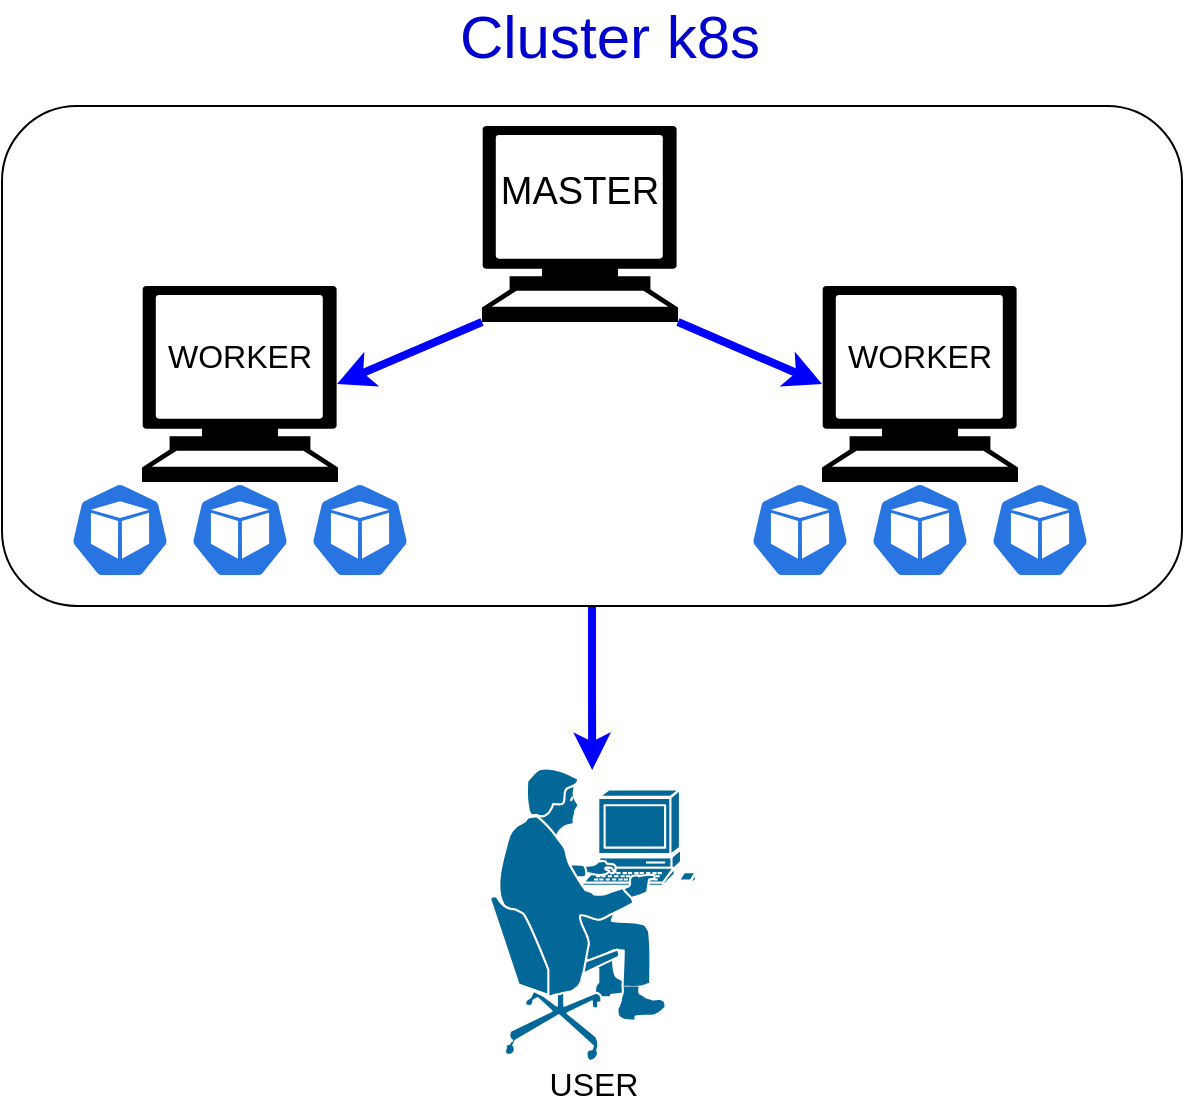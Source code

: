 <mxfile version="14.4.7" type="github">
  <diagram id="gvjj1tVjjI1yKPShJQQQ" name="Page-1">
    <mxGraphModel dx="946" dy="537" grid="1" gridSize="10" guides="1" tooltips="1" connect="1" arrows="1" fold="1" page="1" pageScale="1" pageWidth="827" pageHeight="1169" math="0" shadow="0">
      <root>
        <mxCell id="0" />
        <mxCell id="1" parent="0" />
        <mxCell id="-rqV6nJy0CtMbPxO1fcB-26" style="edgeStyle=orthogonalEdgeStyle;rounded=0;orthogonalLoop=1;jettySize=auto;html=1;exitX=0.5;exitY=1;exitDx=0;exitDy=0;strokeColor=#0000FF;strokeWidth=4;fontSize=19;fontColor=#000000;" edge="1" parent="1" source="-rqV6nJy0CtMbPxO1fcB-5">
          <mxGeometry relative="1" as="geometry">
            <mxPoint x="405.1" y="432" as="targetPoint" />
          </mxGeometry>
        </mxCell>
        <mxCell id="-rqV6nJy0CtMbPxO1fcB-5" value="" style="rounded=1;whiteSpace=wrap;html=1;shadow=0;glass=0;sketch=0;fillColor=none;" vertex="1" parent="1">
          <mxGeometry x="110" y="100" width="590" height="250" as="geometry" />
        </mxCell>
        <mxCell id="-rqV6nJy0CtMbPxO1fcB-1" value="" style="shape=mxgraph.signs.tech.computer;html=1;pointerEvents=1;fillColor=#000000;strokeColor=none;verticalLabelPosition=bottom;verticalAlign=top;align=center;" vertex="1" parent="1">
          <mxGeometry x="180" y="190" width="98" height="98" as="geometry" />
        </mxCell>
        <mxCell id="-rqV6nJy0CtMbPxO1fcB-2" value="" style="shape=mxgraph.signs.tech.computer;html=1;pointerEvents=1;fillColor=#000000;strokeColor=none;verticalLabelPosition=bottom;verticalAlign=top;align=center;" vertex="1" parent="1">
          <mxGeometry x="350" y="110" width="98" height="98" as="geometry" />
        </mxCell>
        <mxCell id="-rqV6nJy0CtMbPxO1fcB-3" value="" style="shape=mxgraph.signs.tech.computer;html=1;pointerEvents=1;fillColor=#000000;strokeColor=none;verticalLabelPosition=bottom;verticalAlign=top;align=center;" vertex="1" parent="1">
          <mxGeometry x="520" y="190" width="98" height="98" as="geometry" />
        </mxCell>
        <mxCell id="-rqV6nJy0CtMbPxO1fcB-7" value="Cluster k8s" style="text;html=1;strokeColor=none;fillColor=none;align=center;verticalAlign=middle;whiteSpace=wrap;rounded=0;shadow=0;glass=0;sketch=0;fontSize=30;fontColor=#0000CC;" vertex="1" parent="1">
          <mxGeometry x="336" y="50" width="156" height="30" as="geometry" />
        </mxCell>
        <mxCell id="-rqV6nJy0CtMbPxO1fcB-8" value="MASTER" style="text;html=1;strokeColor=none;fillColor=none;align=center;verticalAlign=middle;whiteSpace=wrap;rounded=0;shadow=0;glass=0;sketch=0;fontSize=19;" vertex="1" parent="1">
          <mxGeometry x="364" y="133" width="70" height="20" as="geometry" />
        </mxCell>
        <mxCell id="-rqV6nJy0CtMbPxO1fcB-9" value="&lt;font style=&quot;font-size: 16px&quot;&gt;WORKER&lt;/font&gt;" style="text;html=1;strokeColor=none;fillColor=none;align=center;verticalAlign=middle;whiteSpace=wrap;rounded=0;shadow=0;glass=0;sketch=0;fontSize=19;" vertex="1" parent="1">
          <mxGeometry x="194" y="215" width="70" height="20" as="geometry" />
        </mxCell>
        <mxCell id="-rqV6nJy0CtMbPxO1fcB-10" value="&lt;font style=&quot;font-size: 16px&quot;&gt;WORKER&lt;/font&gt;" style="text;html=1;strokeColor=none;fillColor=none;align=center;verticalAlign=middle;whiteSpace=wrap;rounded=0;shadow=0;glass=0;sketch=0;fontSize=19;" vertex="1" parent="1">
          <mxGeometry x="534" y="215" width="70" height="20" as="geometry" />
        </mxCell>
        <mxCell id="-rqV6nJy0CtMbPxO1fcB-15" value="" style="endArrow=classic;html=1;fontSize=19;fontColor=#000000;exitX=0;exitY=1;exitDx=0;exitDy=0;exitPerimeter=0;entryX=0.995;entryY=0.5;entryDx=0;entryDy=0;entryPerimeter=0;strokeWidth=4;strokeColor=#0000FF;" edge="1" parent="1" source="-rqV6nJy0CtMbPxO1fcB-2" target="-rqV6nJy0CtMbPxO1fcB-1">
          <mxGeometry width="50" height="50" relative="1" as="geometry">
            <mxPoint x="390" y="310" as="sourcePoint" />
            <mxPoint x="440" y="260" as="targetPoint" />
          </mxGeometry>
        </mxCell>
        <mxCell id="-rqV6nJy0CtMbPxO1fcB-16" value="" style="endArrow=classic;html=1;fontSize=19;fontColor=#000000;exitX=1;exitY=1;exitDx=0;exitDy=0;exitPerimeter=0;entryX=0;entryY=0.5;entryDx=0;entryDy=0;entryPerimeter=0;strokeWidth=4;strokeColor=#0000FF;" edge="1" parent="1" source="-rqV6nJy0CtMbPxO1fcB-2" target="-rqV6nJy0CtMbPxO1fcB-3">
          <mxGeometry width="50" height="50" relative="1" as="geometry">
            <mxPoint x="360" y="218" as="sourcePoint" />
            <mxPoint x="287.51" y="249" as="targetPoint" />
            <Array as="points" />
          </mxGeometry>
        </mxCell>
        <mxCell id="-rqV6nJy0CtMbPxO1fcB-18" value="" style="html=1;dashed=0;whitespace=wrap;fillColor=#2875E2;strokeColor=#ffffff;points=[[0.005,0.63,0],[0.1,0.2,0],[0.9,0.2,0],[0.5,0,0],[0.995,0.63,0],[0.72,0.99,0],[0.5,1,0],[0.28,0.99,0]];shape=mxgraph.kubernetes.icon;prIcon=pod;shadow=0;glass=0;sketch=0;fontSize=19;fontColor=#000000;" vertex="1" parent="1">
          <mxGeometry x="144" y="288" width="50" height="48" as="geometry" />
        </mxCell>
        <mxCell id="-rqV6nJy0CtMbPxO1fcB-20" value="" style="html=1;dashed=0;whitespace=wrap;fillColor=#2875E2;strokeColor=#ffffff;points=[[0.005,0.63,0],[0.1,0.2,0],[0.9,0.2,0],[0.5,0,0],[0.995,0.63,0],[0.72,0.99,0],[0.5,1,0],[0.28,0.99,0]];shape=mxgraph.kubernetes.icon;prIcon=pod;shadow=0;glass=0;sketch=0;fontSize=19;fontColor=#000000;" vertex="1" parent="1">
          <mxGeometry x="204" y="288" width="50" height="48" as="geometry" />
        </mxCell>
        <mxCell id="-rqV6nJy0CtMbPxO1fcB-21" value="" style="html=1;dashed=0;whitespace=wrap;fillColor=#2875E2;strokeColor=#ffffff;points=[[0.005,0.63,0],[0.1,0.2,0],[0.9,0.2,0],[0.5,0,0],[0.995,0.63,0],[0.72,0.99,0],[0.5,1,0],[0.28,0.99,0]];shape=mxgraph.kubernetes.icon;prIcon=pod;shadow=0;glass=0;sketch=0;fontSize=19;fontColor=#000000;" vertex="1" parent="1">
          <mxGeometry x="264" y="288" width="50" height="48" as="geometry" />
        </mxCell>
        <mxCell id="-rqV6nJy0CtMbPxO1fcB-23" value="" style="html=1;dashed=0;whitespace=wrap;fillColor=#2875E2;strokeColor=#ffffff;points=[[0.005,0.63,0],[0.1,0.2,0],[0.9,0.2,0],[0.5,0,0],[0.995,0.63,0],[0.72,0.99,0],[0.5,1,0],[0.28,0.99,0]];shape=mxgraph.kubernetes.icon;prIcon=pod;shadow=0;glass=0;sketch=0;fontSize=19;fontColor=#000000;" vertex="1" parent="1">
          <mxGeometry x="484" y="288" width="50" height="48" as="geometry" />
        </mxCell>
        <mxCell id="-rqV6nJy0CtMbPxO1fcB-24" value="" style="html=1;dashed=0;whitespace=wrap;fillColor=#2875E2;strokeColor=#ffffff;points=[[0.005,0.63,0],[0.1,0.2,0],[0.9,0.2,0],[0.5,0,0],[0.995,0.63,0],[0.72,0.99,0],[0.5,1,0],[0.28,0.99,0]];shape=mxgraph.kubernetes.icon;prIcon=pod;shadow=0;glass=0;sketch=0;fontSize=19;fontColor=#000000;" vertex="1" parent="1">
          <mxGeometry x="544" y="288" width="50" height="48" as="geometry" />
        </mxCell>
        <mxCell id="-rqV6nJy0CtMbPxO1fcB-25" value="" style="html=1;dashed=0;whitespace=wrap;fillColor=#2875E2;strokeColor=#ffffff;points=[[0.005,0.63,0],[0.1,0.2,0],[0.9,0.2,0],[0.5,0,0],[0.995,0.63,0],[0.72,0.99,0],[0.5,1,0],[0.28,0.99,0]];shape=mxgraph.kubernetes.icon;prIcon=pod;shadow=0;glass=0;sketch=0;fontSize=19;fontColor=#000000;" vertex="1" parent="1">
          <mxGeometry x="604" y="288" width="50" height="48" as="geometry" />
        </mxCell>
        <mxCell id="-rqV6nJy0CtMbPxO1fcB-28" value="" style="shape=mxgraph.cisco.people.pc_man;html=1;pointerEvents=1;dashed=0;fillColor=#036897;strokeColor=#ffffff;strokeWidth=2;verticalLabelPosition=bottom;verticalAlign=top;align=center;outlineConnect=0;shadow=0;glass=0;sketch=0;fontSize=19;fontColor=#000000;" vertex="1" parent="1">
          <mxGeometry x="354" y="430" width="104" height="149" as="geometry" />
        </mxCell>
        <mxCell id="-rqV6nJy0CtMbPxO1fcB-29" value="&lt;span style=&quot;font-size: 16px&quot;&gt;USER&lt;/span&gt;" style="text;html=1;strokeColor=none;fillColor=none;align=center;verticalAlign=middle;whiteSpace=wrap;rounded=0;shadow=0;glass=0;sketch=0;fontSize=19;" vertex="1" parent="1">
          <mxGeometry x="371" y="579" width="70" height="20" as="geometry" />
        </mxCell>
      </root>
    </mxGraphModel>
  </diagram>
</mxfile>
